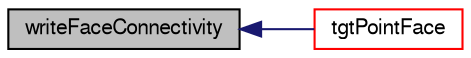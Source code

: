 digraph "writeFaceConnectivity"
{
  bgcolor="transparent";
  edge [fontname="FreeSans",fontsize="10",labelfontname="FreeSans",labelfontsize="10"];
  node [fontname="FreeSans",fontsize="10",shape=record];
  rankdir="LR";
  Node731 [label="writeFaceConnectivity",height=0.2,width=0.4,color="black", fillcolor="grey75", style="filled", fontcolor="black"];
  Node731 -> Node732 [dir="back",color="midnightblue",fontsize="10",style="solid",fontname="FreeSans"];
  Node732 [label="tgtPointFace",height=0.2,width=0.4,color="red",URL="$a24866.html#afe0e601d0690fc650d74b3f184209646",tooltip="Return target patch face index of point on source patch face. "];
}
